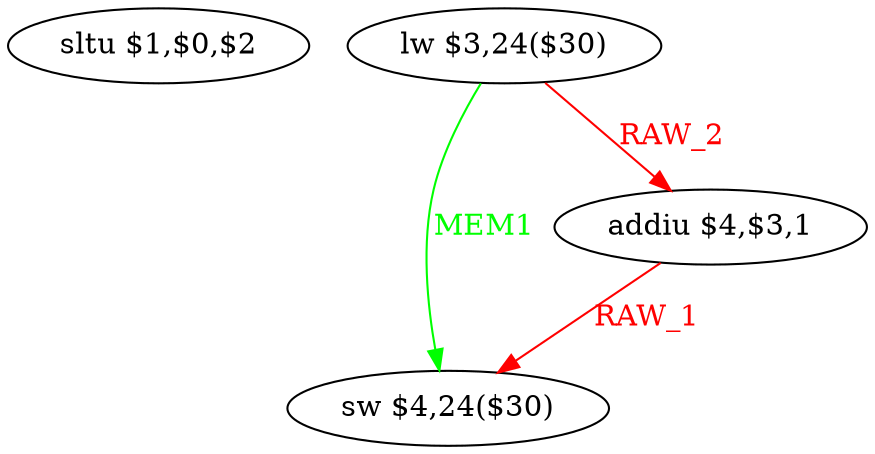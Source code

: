 digraph G1 {
node [shape = ellipse];
i0 [label = "sltu $1,$0,$2"] ;
i1 [label = "lw $3,24($30)"] ;
i1 ->  i3 [color = green, fontcolor = green, label= "MEM1"];
i1 ->  i2 [color = red, fontcolor = red, label= "RAW_2"];
i3 [label = "sw $4,24($30)"] ;
i2 [label = "addiu $4,$3,1"] ;
i2 ->  i3 [color = red, fontcolor = red, label= "RAW_1"];
}
